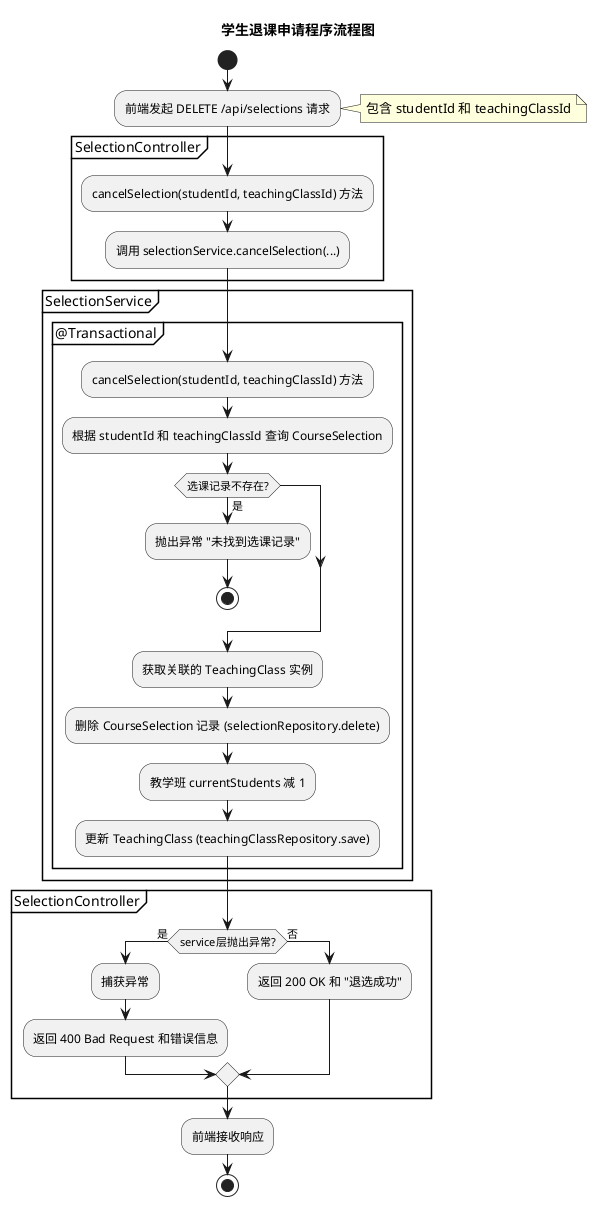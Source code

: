 @startuml
'https://plantuml.com/activity-diagram-beta

title 学生退课申请程序流程图

start

:前端发起 DELETE /api/selections 请求;
note right
包含 studentId 和 teachingClassId
end note

partition SelectionController {
    :cancelSelection(studentId, teachingClassId) 方法;
    :调用 selectionService.cancelSelection(...);
}

partition SelectionService {
    group @Transactional
        :cancelSelection(studentId, teachingClassId) 方法;
        :根据 studentId 和 teachingClassId 查询 CourseSelection;
        if (选课记录不存在?) then (是)
            :抛出异常 "未找到选课记录";
            stop
        endif
        :获取关联的 TeachingClass 实例;
        :删除 CourseSelection 记录 (selectionRepository.delete);
        :教学班 currentStudents 减 1;
        :更新 TeachingClass (teachingClassRepository.save);
    end group
}

partition SelectionController {
    if (service层抛出异常?) then (是)
        :捕获异常;
        :返回 400 Bad Request 和错误信息;
    else (否)
        :返回 200 OK 和 "退选成功";
    endif
}

:前端接收响应;

stop

@enduml 
